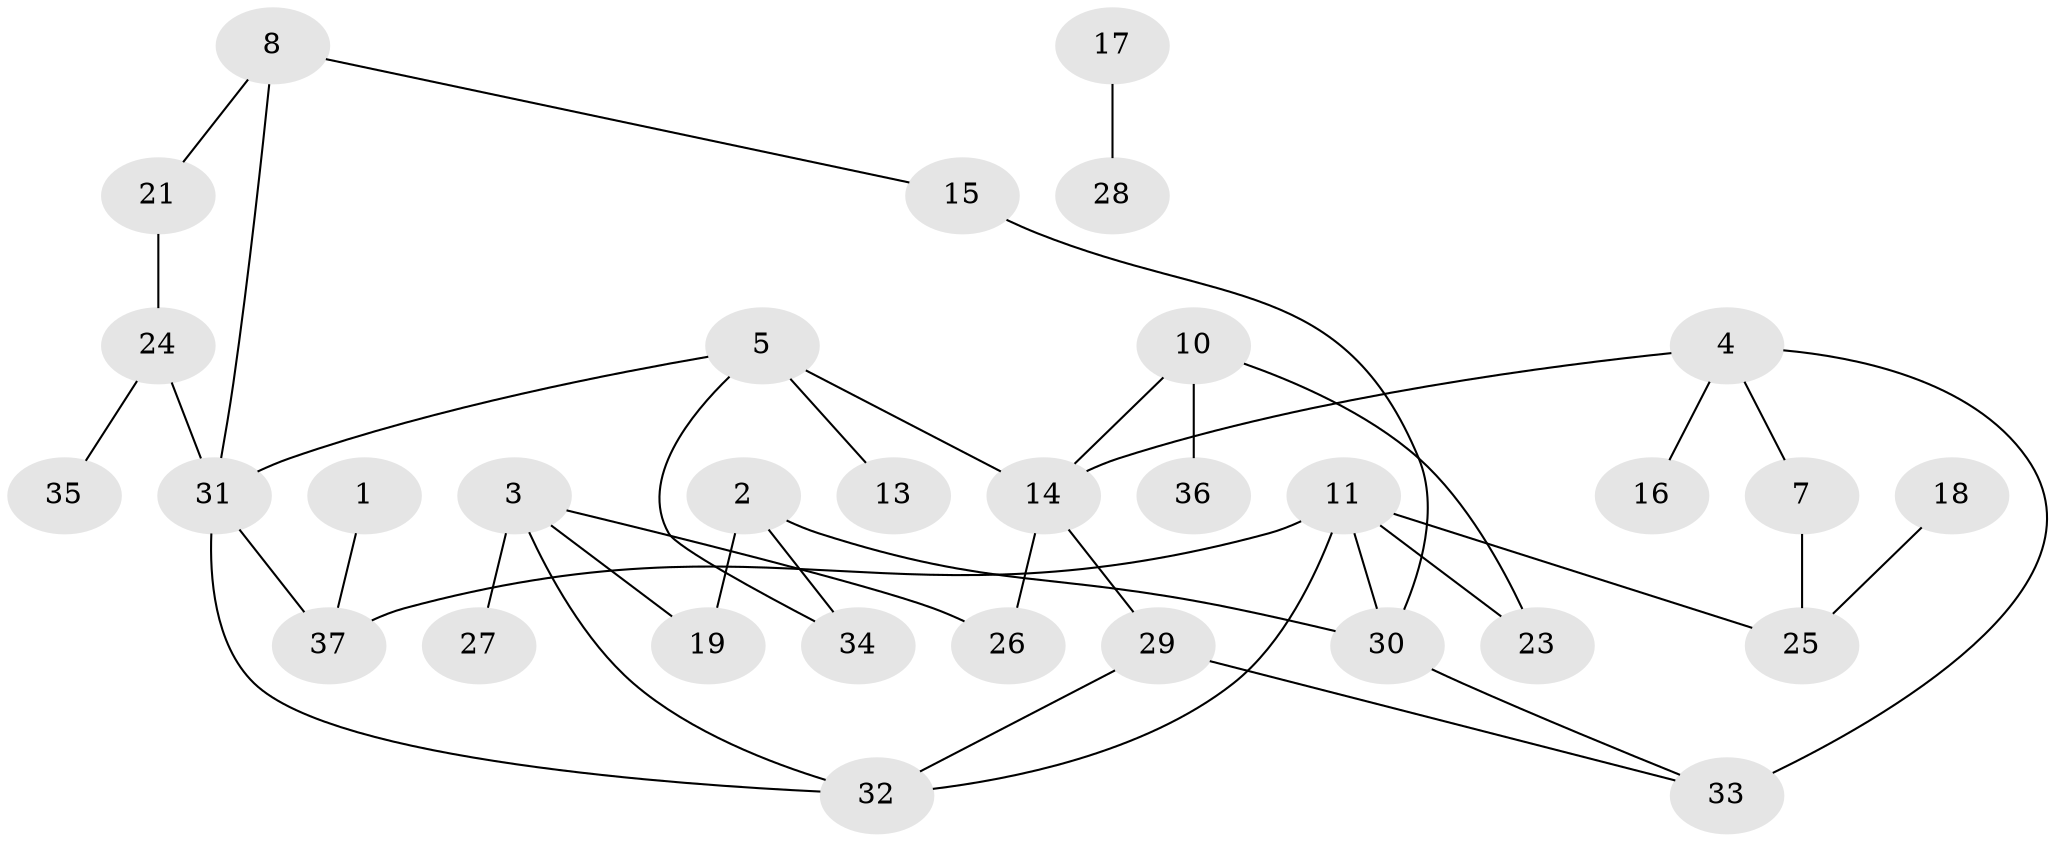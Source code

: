 // original degree distribution, {3: 0.26229508196721313, 4: 0.13114754098360656, 5: 0.04918032786885246, 2: 0.22950819672131148, 1: 0.2459016393442623, 0: 0.08196721311475409}
// Generated by graph-tools (version 1.1) at 2025/35/03/04/25 23:35:47]
// undirected, 32 vertices, 41 edges
graph export_dot {
  node [color=gray90,style=filled];
  1;
  2;
  3;
  4;
  5;
  7;
  8;
  10;
  11;
  13;
  14;
  15;
  16;
  17;
  18;
  19;
  21;
  23;
  24;
  25;
  26;
  27;
  28;
  29;
  30;
  31;
  32;
  33;
  34;
  35;
  36;
  37;
  1 -- 37 [weight=1.0];
  2 -- 19 [weight=1.0];
  2 -- 30 [weight=1.0];
  2 -- 34 [weight=1.0];
  3 -- 19 [weight=1.0];
  3 -- 26 [weight=1.0];
  3 -- 27 [weight=2.0];
  3 -- 32 [weight=1.0];
  4 -- 7 [weight=1.0];
  4 -- 14 [weight=2.0];
  4 -- 16 [weight=1.0];
  4 -- 33 [weight=2.0];
  5 -- 13 [weight=1.0];
  5 -- 14 [weight=1.0];
  5 -- 31 [weight=1.0];
  5 -- 34 [weight=1.0];
  7 -- 25 [weight=1.0];
  8 -- 15 [weight=1.0];
  8 -- 21 [weight=1.0];
  8 -- 31 [weight=1.0];
  10 -- 14 [weight=1.0];
  10 -- 23 [weight=1.0];
  10 -- 36 [weight=1.0];
  11 -- 23 [weight=1.0];
  11 -- 25 [weight=1.0];
  11 -- 30 [weight=1.0];
  11 -- 32 [weight=1.0];
  11 -- 37 [weight=2.0];
  14 -- 26 [weight=1.0];
  14 -- 29 [weight=1.0];
  15 -- 30 [weight=1.0];
  17 -- 28 [weight=1.0];
  18 -- 25 [weight=1.0];
  21 -- 24 [weight=1.0];
  24 -- 31 [weight=1.0];
  24 -- 35 [weight=1.0];
  29 -- 32 [weight=1.0];
  29 -- 33 [weight=1.0];
  30 -- 33 [weight=1.0];
  31 -- 32 [weight=1.0];
  31 -- 37 [weight=1.0];
}
